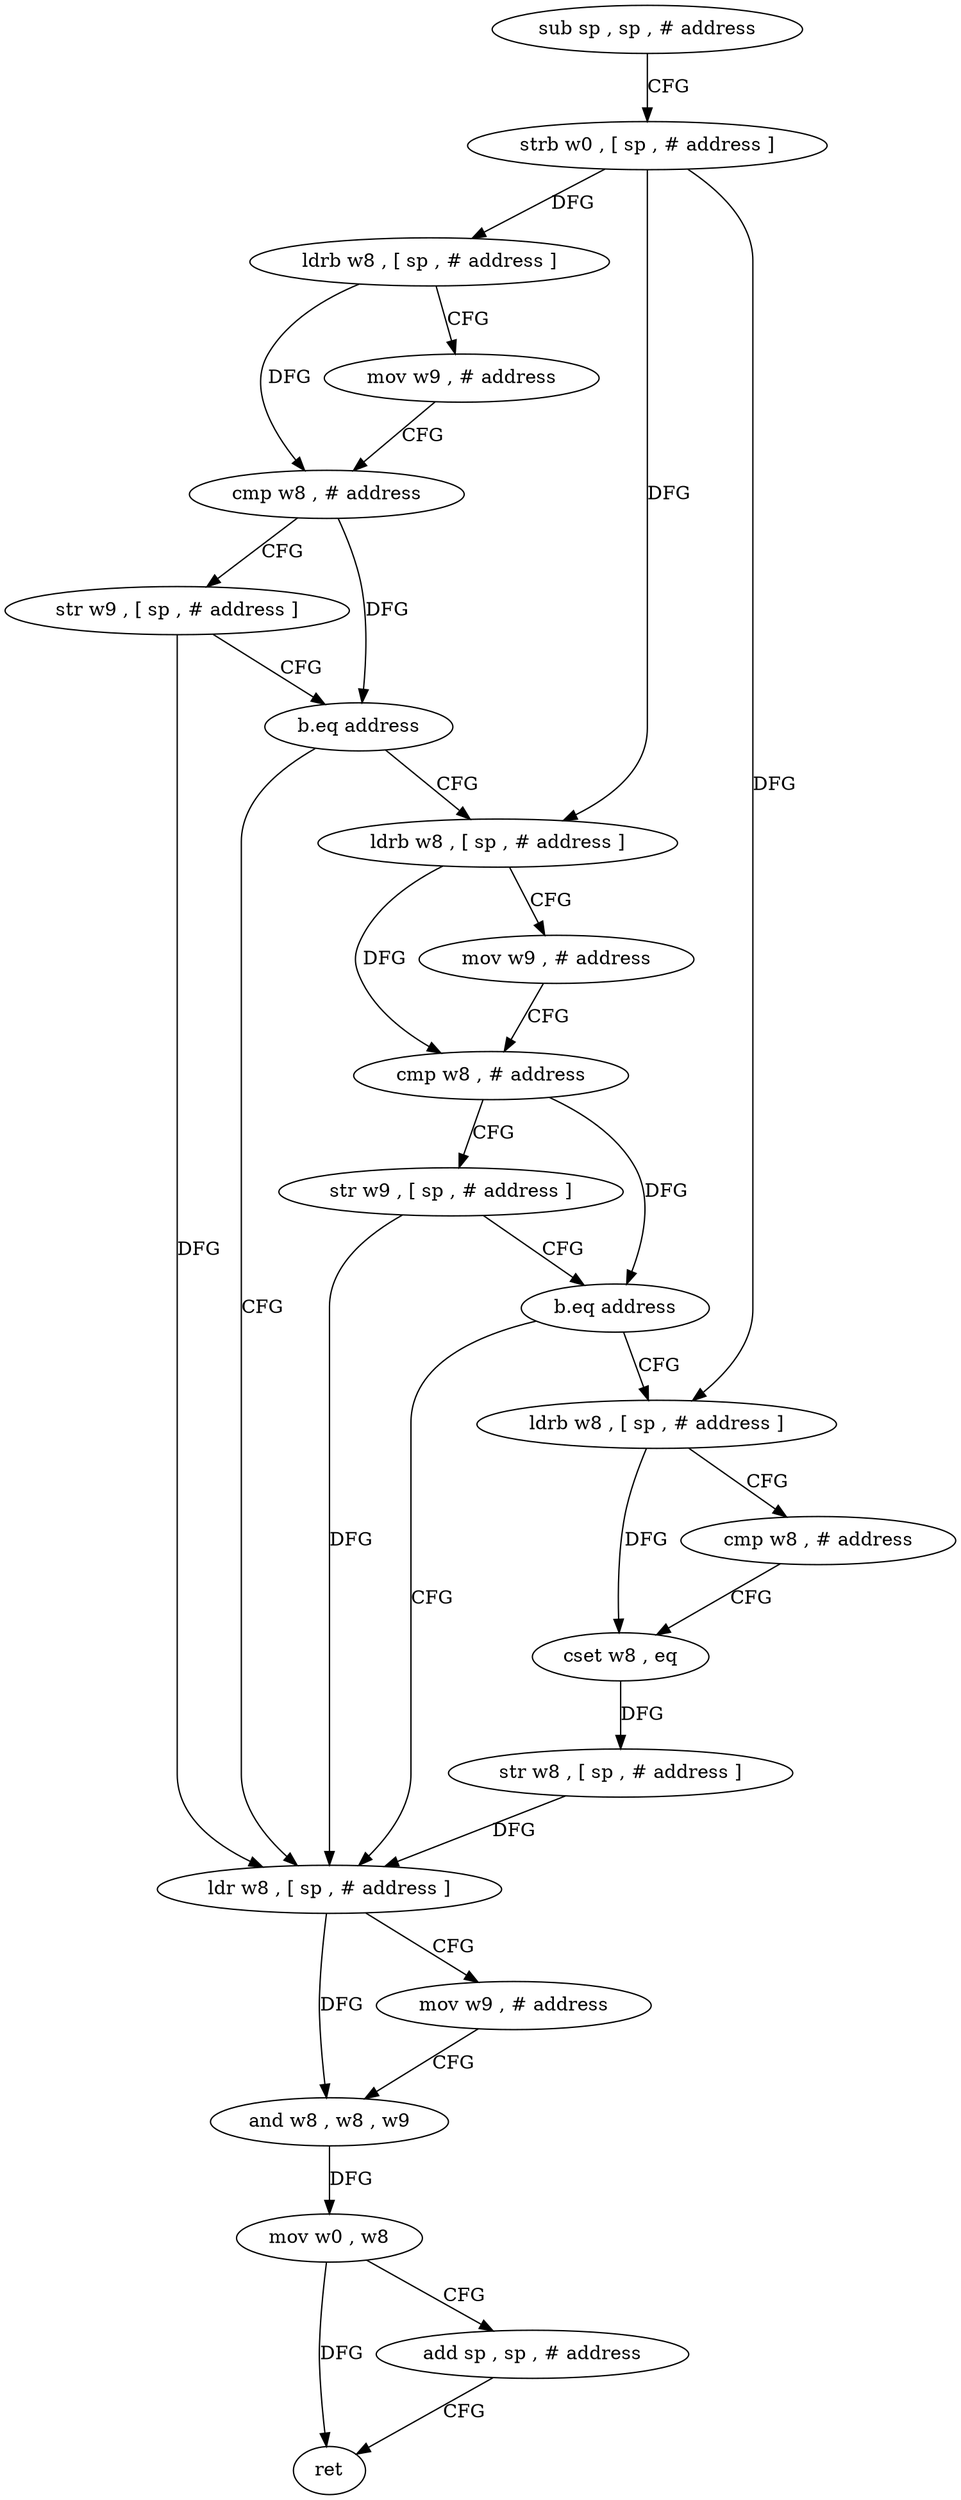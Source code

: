 digraph "func" {
"77516" [label = "sub sp , sp , # address" ]
"77520" [label = "strb w0 , [ sp , # address ]" ]
"77524" [label = "ldrb w8 , [ sp , # address ]" ]
"77528" [label = "mov w9 , # address" ]
"77532" [label = "cmp w8 , # address" ]
"77536" [label = "str w9 , [ sp , # address ]" ]
"77540" [label = "b.eq address" ]
"77580" [label = "ldr w8 , [ sp , # address ]" ]
"77544" [label = "ldrb w8 , [ sp , # address ]" ]
"77584" [label = "mov w9 , # address" ]
"77588" [label = "and w8 , w8 , w9" ]
"77592" [label = "mov w0 , w8" ]
"77596" [label = "add sp , sp , # address" ]
"77600" [label = "ret" ]
"77548" [label = "mov w9 , # address" ]
"77552" [label = "cmp w8 , # address" ]
"77556" [label = "str w9 , [ sp , # address ]" ]
"77560" [label = "b.eq address" ]
"77564" [label = "ldrb w8 , [ sp , # address ]" ]
"77568" [label = "cmp w8 , # address" ]
"77572" [label = "cset w8 , eq" ]
"77576" [label = "str w8 , [ sp , # address ]" ]
"77516" -> "77520" [ label = "CFG" ]
"77520" -> "77524" [ label = "DFG" ]
"77520" -> "77544" [ label = "DFG" ]
"77520" -> "77564" [ label = "DFG" ]
"77524" -> "77528" [ label = "CFG" ]
"77524" -> "77532" [ label = "DFG" ]
"77528" -> "77532" [ label = "CFG" ]
"77532" -> "77536" [ label = "CFG" ]
"77532" -> "77540" [ label = "DFG" ]
"77536" -> "77540" [ label = "CFG" ]
"77536" -> "77580" [ label = "DFG" ]
"77540" -> "77580" [ label = "CFG" ]
"77540" -> "77544" [ label = "CFG" ]
"77580" -> "77584" [ label = "CFG" ]
"77580" -> "77588" [ label = "DFG" ]
"77544" -> "77548" [ label = "CFG" ]
"77544" -> "77552" [ label = "DFG" ]
"77584" -> "77588" [ label = "CFG" ]
"77588" -> "77592" [ label = "DFG" ]
"77592" -> "77596" [ label = "CFG" ]
"77592" -> "77600" [ label = "DFG" ]
"77596" -> "77600" [ label = "CFG" ]
"77548" -> "77552" [ label = "CFG" ]
"77552" -> "77556" [ label = "CFG" ]
"77552" -> "77560" [ label = "DFG" ]
"77556" -> "77560" [ label = "CFG" ]
"77556" -> "77580" [ label = "DFG" ]
"77560" -> "77580" [ label = "CFG" ]
"77560" -> "77564" [ label = "CFG" ]
"77564" -> "77568" [ label = "CFG" ]
"77564" -> "77572" [ label = "DFG" ]
"77568" -> "77572" [ label = "CFG" ]
"77572" -> "77576" [ label = "DFG" ]
"77576" -> "77580" [ label = "DFG" ]
}
